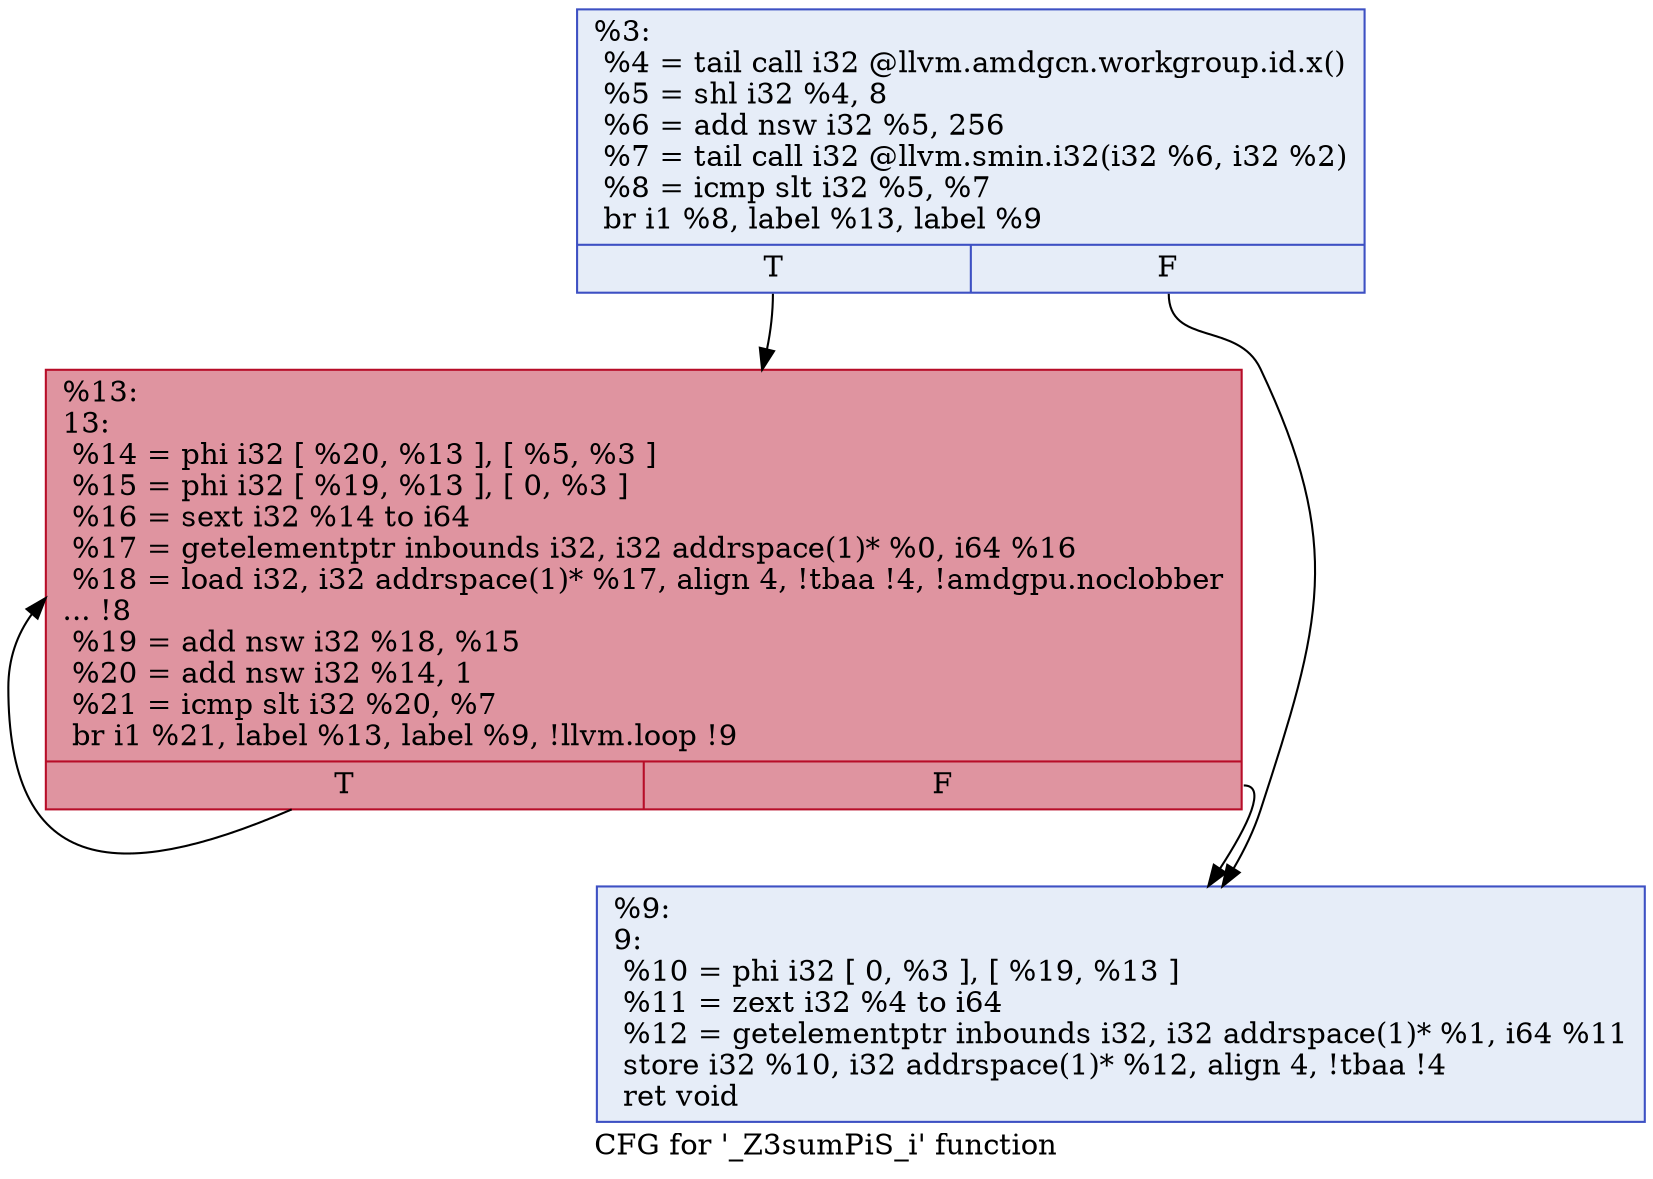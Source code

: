 digraph "CFG for '_Z3sumPiS_i' function" {
	label="CFG for '_Z3sumPiS_i' function";

	Node0x596cef0 [shape=record,color="#3d50c3ff", style=filled, fillcolor="#c7d7f070",label="{%3:\l  %4 = tail call i32 @llvm.amdgcn.workgroup.id.x()\l  %5 = shl i32 %4, 8\l  %6 = add nsw i32 %5, 256\l  %7 = tail call i32 @llvm.smin.i32(i32 %6, i32 %2)\l  %8 = icmp slt i32 %5, %7\l  br i1 %8, label %13, label %9\l|{<s0>T|<s1>F}}"];
	Node0x596cef0:s0 -> Node0x596d0e0;
	Node0x596cef0:s1 -> Node0x596dc30;
	Node0x596dc30 [shape=record,color="#3d50c3ff", style=filled, fillcolor="#c7d7f070",label="{%9:\l9:                                                \l  %10 = phi i32 [ 0, %3 ], [ %19, %13 ]\l  %11 = zext i32 %4 to i64\l  %12 = getelementptr inbounds i32, i32 addrspace(1)* %1, i64 %11\l  store i32 %10, i32 addrspace(1)* %12, align 4, !tbaa !4\l  ret void\l}"];
	Node0x596d0e0 [shape=record,color="#b70d28ff", style=filled, fillcolor="#b70d2870",label="{%13:\l13:                                               \l  %14 = phi i32 [ %20, %13 ], [ %5, %3 ]\l  %15 = phi i32 [ %19, %13 ], [ 0, %3 ]\l  %16 = sext i32 %14 to i64\l  %17 = getelementptr inbounds i32, i32 addrspace(1)* %0, i64 %16\l  %18 = load i32, i32 addrspace(1)* %17, align 4, !tbaa !4, !amdgpu.noclobber\l... !8\l  %19 = add nsw i32 %18, %15\l  %20 = add nsw i32 %14, 1\l  %21 = icmp slt i32 %20, %7\l  br i1 %21, label %13, label %9, !llvm.loop !9\l|{<s0>T|<s1>F}}"];
	Node0x596d0e0:s0 -> Node0x596d0e0;
	Node0x596d0e0:s1 -> Node0x596dc30;
}
